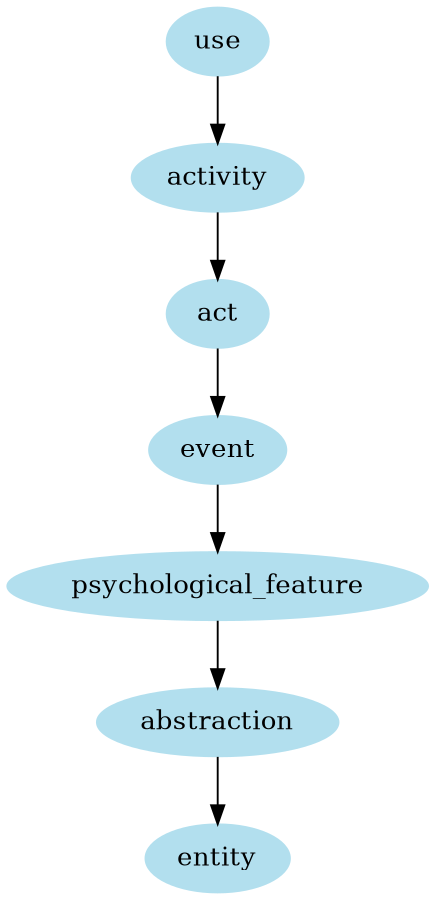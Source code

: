 digraph unix {
	node [color=lightblue2 style=filled]
	size="6,6"
	use -> activity
	activity -> act
	act -> event
	event -> psychological_feature
	psychological_feature -> abstraction
	abstraction -> entity
}
